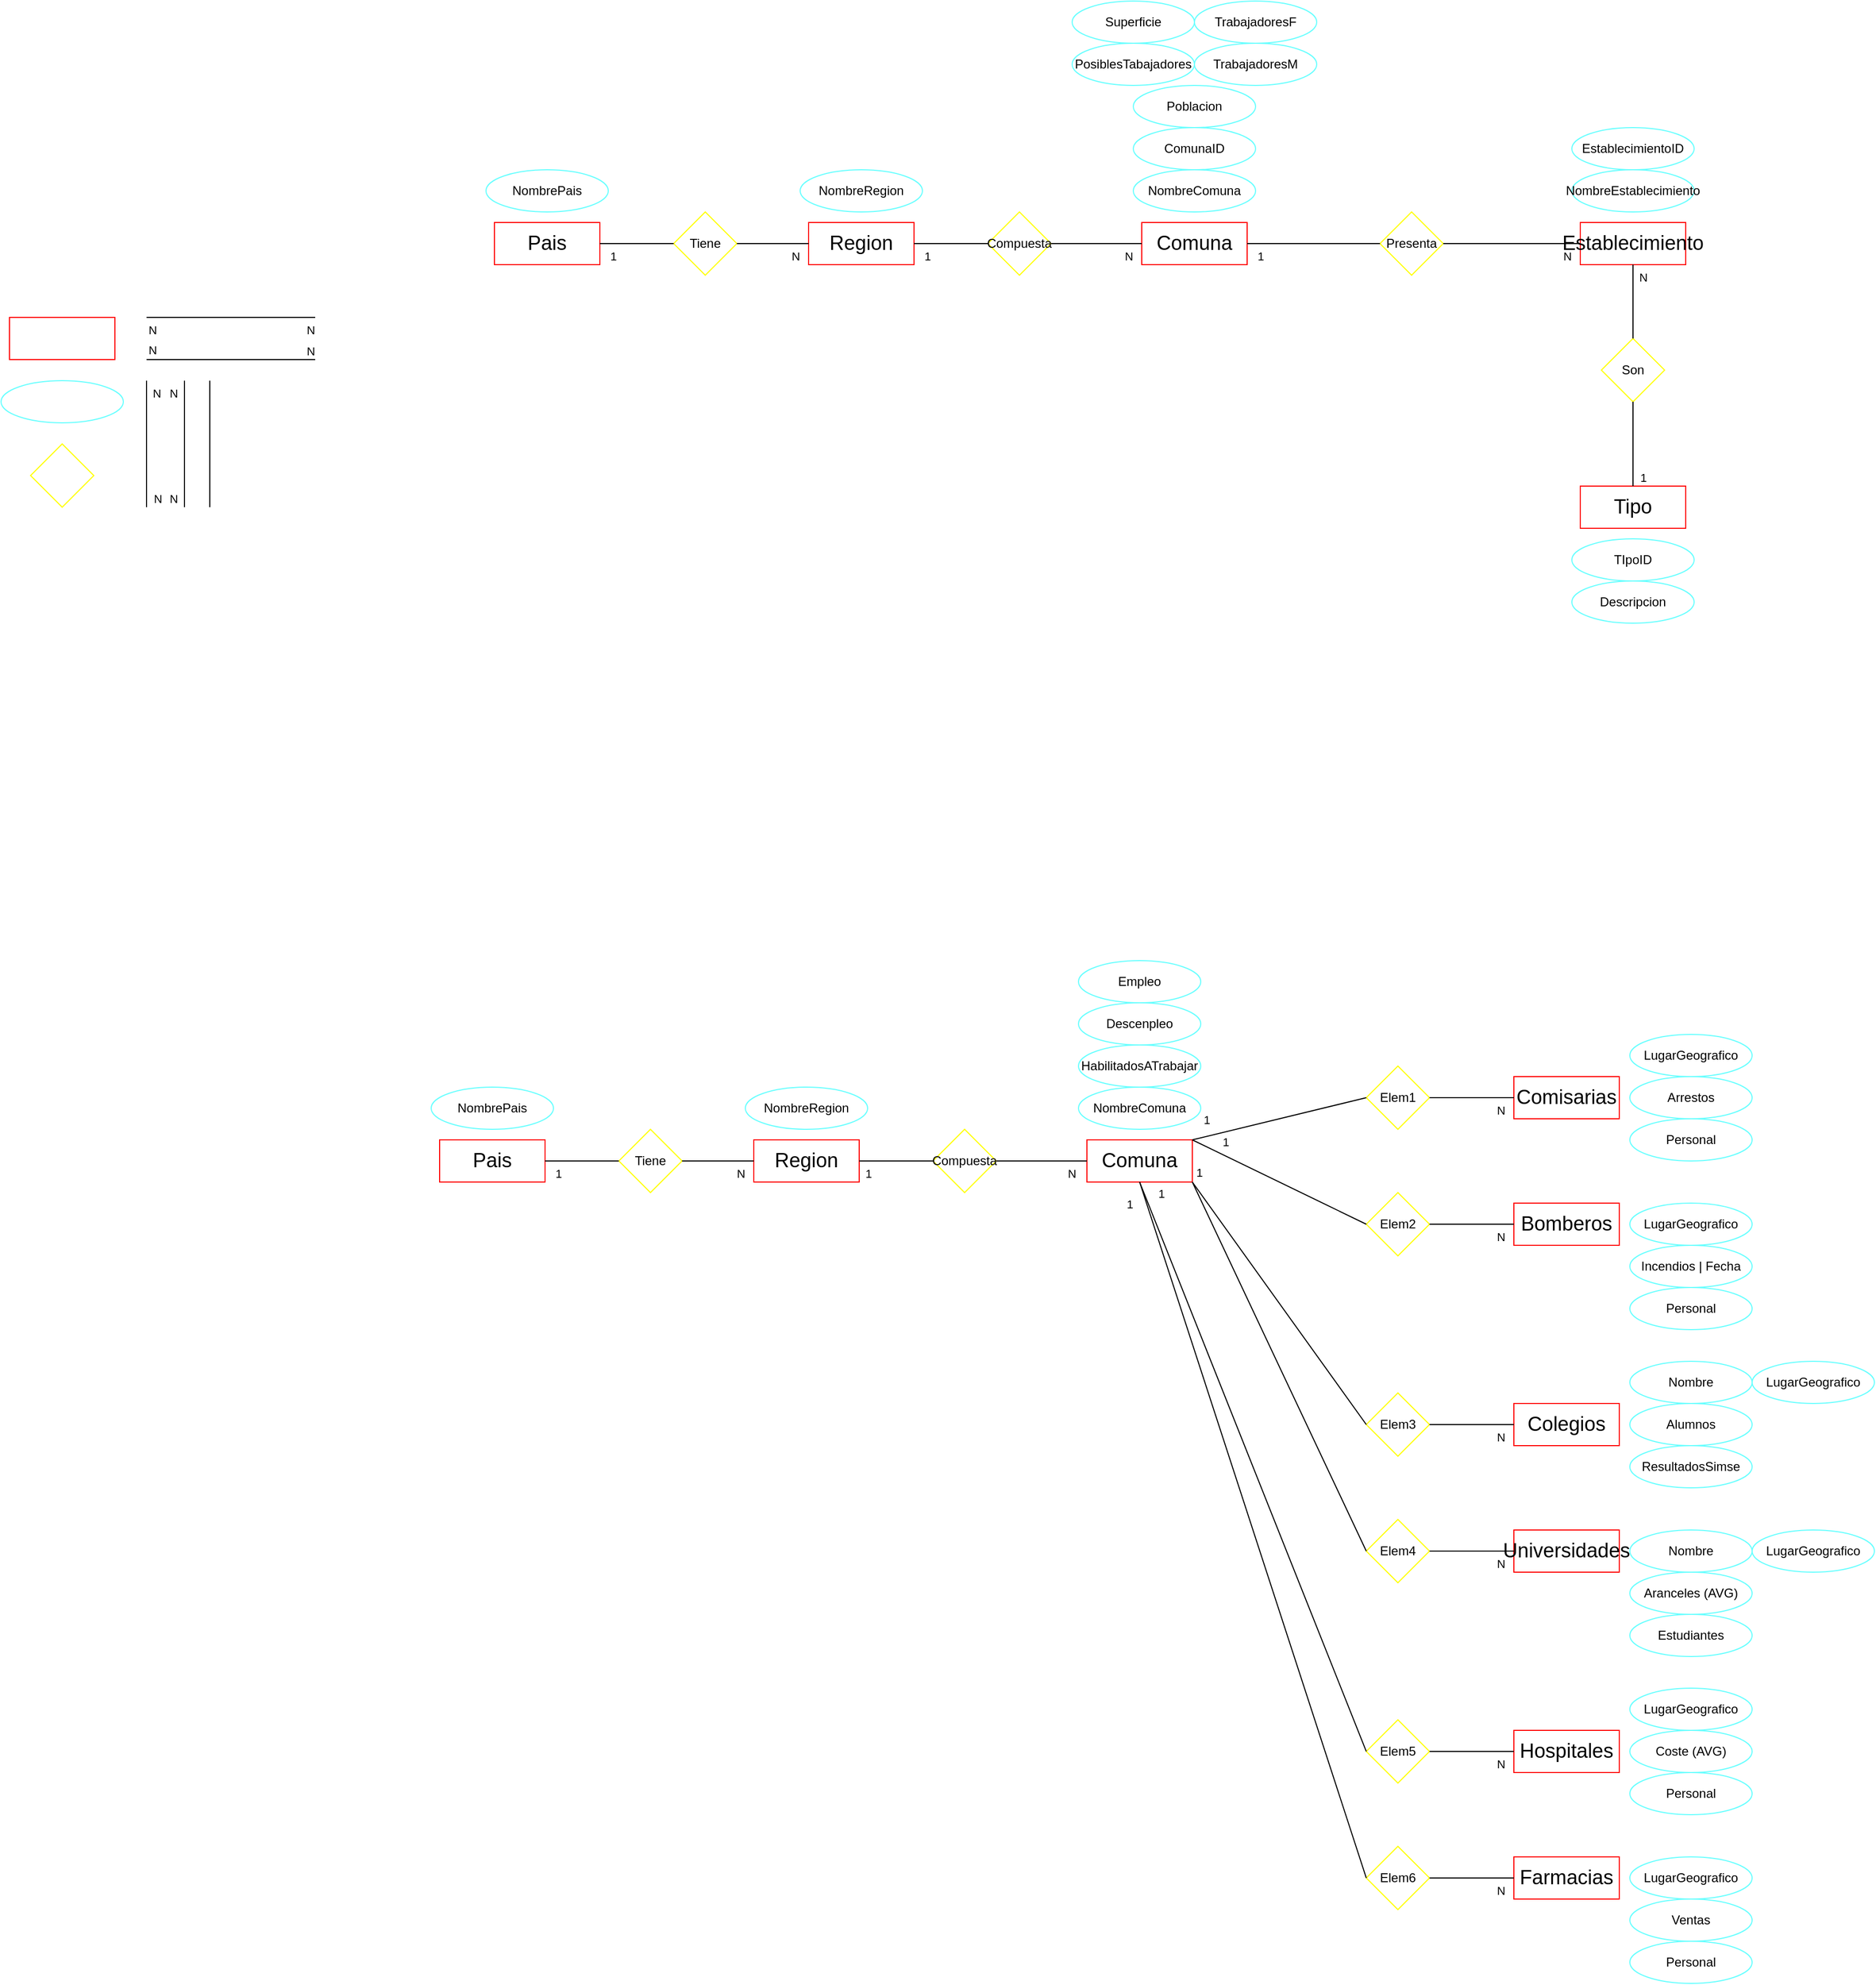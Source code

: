 <mxfile>
    <diagram name="Página-1" id="lxS2CNAL6hp_V3PkIYL_">
        <mxGraphModel dx="1476" dy="1211" grid="1" gridSize="10" guides="1" tooltips="1" connect="1" arrows="1" fold="1" page="0" pageScale="1" pageWidth="827" pageHeight="1169" math="0" shadow="0">
            <root>
                <mxCell id="0"/>
                <mxCell id="1" parent="0"/>
                <mxCell id="jM-bACAt7TGIaR6FnqXF-10" value="" style="endArrow=none;html=1;rounded=0;endFill=0;" parent="1" edge="1">
                    <mxGeometry relative="1" as="geometry">
                        <mxPoint x="210" y="50" as="sourcePoint"/>
                        <mxPoint x="370" y="50" as="targetPoint"/>
                    </mxGeometry>
                </mxCell>
                <mxCell id="jM-bACAt7TGIaR6FnqXF-12" value="N" style="edgeLabel;resizable=0;html=1;align=left;verticalAlign=bottom;" parent="jM-bACAt7TGIaR6FnqXF-10" connectable="0" vertex="1">
                    <mxGeometry x="-1" relative="1" as="geometry">
                        <mxPoint y="-1" as="offset"/>
                    </mxGeometry>
                </mxCell>
                <mxCell id="jM-bACAt7TGIaR6FnqXF-13" value="N" style="edgeLabel;resizable=0;html=1;align=right;verticalAlign=bottom;" parent="jM-bACAt7TGIaR6FnqXF-10" connectable="0" vertex="1">
                    <mxGeometry x="1" relative="1" as="geometry"/>
                </mxCell>
                <mxCell id="jM-bACAt7TGIaR6FnqXF-21" value="" style="endArrow=none;html=1;rounded=0;endFill=0;" parent="1" edge="1">
                    <mxGeometry relative="1" as="geometry">
                        <mxPoint x="246" y="70" as="sourcePoint"/>
                        <mxPoint x="246" y="190" as="targetPoint"/>
                    </mxGeometry>
                </mxCell>
                <mxCell id="jM-bACAt7TGIaR6FnqXF-22" value="N" style="edgeLabel;resizable=0;html=1;align=left;verticalAlign=bottom;" parent="jM-bACAt7TGIaR6FnqXF-21" connectable="0" vertex="1">
                    <mxGeometry x="-1" relative="1" as="geometry">
                        <mxPoint x="-16" y="20" as="offset"/>
                    </mxGeometry>
                </mxCell>
                <mxCell id="jM-bACAt7TGIaR6FnqXF-23" value="N" style="edgeLabel;resizable=0;html=1;align=right;verticalAlign=bottom;" parent="jM-bACAt7TGIaR6FnqXF-21" connectable="0" vertex="1">
                    <mxGeometry x="1" relative="1" as="geometry">
                        <mxPoint x="-6" as="offset"/>
                    </mxGeometry>
                </mxCell>
                <mxCell id="jM-bACAt7TGIaR6FnqXF-24" value="" style="endArrow=none;html=1;rounded=0;endFill=0;" parent="1" edge="1">
                    <mxGeometry relative="1" as="geometry">
                        <mxPoint x="210" y="10" as="sourcePoint"/>
                        <mxPoint x="370" y="10" as="targetPoint"/>
                    </mxGeometry>
                </mxCell>
                <mxCell id="jM-bACAt7TGIaR6FnqXF-25" value="N" style="edgeLabel;resizable=0;html=1;align=left;verticalAlign=bottom;" parent="jM-bACAt7TGIaR6FnqXF-24" connectable="0" vertex="1">
                    <mxGeometry x="-1" relative="1" as="geometry">
                        <mxPoint y="20" as="offset"/>
                    </mxGeometry>
                </mxCell>
                <mxCell id="jM-bACAt7TGIaR6FnqXF-26" value="N" style="edgeLabel;resizable=0;html=1;align=right;verticalAlign=bottom;" parent="jM-bACAt7TGIaR6FnqXF-24" connectable="0" vertex="1">
                    <mxGeometry x="1" relative="1" as="geometry">
                        <mxPoint y="20" as="offset"/>
                    </mxGeometry>
                </mxCell>
                <mxCell id="jM-bACAt7TGIaR6FnqXF-31" value="" style="endArrow=none;html=1;rounded=0;endFill=0;" parent="1" edge="1">
                    <mxGeometry relative="1" as="geometry">
                        <mxPoint x="210" y="70" as="sourcePoint"/>
                        <mxPoint x="210" y="190" as="targetPoint"/>
                    </mxGeometry>
                </mxCell>
                <mxCell id="jM-bACAt7TGIaR6FnqXF-32" value="N" style="edgeLabel;resizable=0;html=1;align=left;verticalAlign=bottom;" parent="jM-bACAt7TGIaR6FnqXF-31" connectable="0" vertex="1">
                    <mxGeometry x="-1" relative="1" as="geometry">
                        <mxPoint x="4" y="20" as="offset"/>
                    </mxGeometry>
                </mxCell>
                <mxCell id="jM-bACAt7TGIaR6FnqXF-33" value="N" style="edgeLabel;resizable=0;html=1;align=right;verticalAlign=bottom;" parent="jM-bACAt7TGIaR6FnqXF-31" connectable="0" vertex="1">
                    <mxGeometry x="1" relative="1" as="geometry">
                        <mxPoint x="15" as="offset"/>
                    </mxGeometry>
                </mxCell>
                <mxCell id="jM-bACAt7TGIaR6FnqXF-112" value="" style="rounded=0;whiteSpace=wrap;html=1;strokeColor=#FF0000;fontSize=19;" parent="1" vertex="1">
                    <mxGeometry x="80" y="10" width="100" height="40" as="geometry"/>
                </mxCell>
                <mxCell id="jM-bACAt7TGIaR6FnqXF-113" value="" style="ellipse;whiteSpace=wrap;html=1;gradientColor=none;strokeColor=#66FFFF;" parent="1" vertex="1">
                    <mxGeometry x="72" y="70" width="116" height="40" as="geometry"/>
                </mxCell>
                <mxCell id="jM-bACAt7TGIaR6FnqXF-117" value="" style="rhombus;whiteSpace=wrap;html=1;strokeColor=#FFFF00;" parent="1" vertex="1">
                    <mxGeometry x="100" y="130" width="60" height="60" as="geometry"/>
                </mxCell>
                <mxCell id="jM-bACAt7TGIaR6FnqXF-118" value="" style="endArrow=none;html=1;rounded=0;" parent="1" edge="1">
                    <mxGeometry width="50" height="50" relative="1" as="geometry">
                        <mxPoint x="270" y="190" as="sourcePoint"/>
                        <mxPoint x="270" y="70" as="targetPoint"/>
                    </mxGeometry>
                </mxCell>
                <mxCell id="7TsA_BBkoy_5Goe65WF2-1" value="Pais" style="rounded=0;whiteSpace=wrap;html=1;strokeColor=#FF0000;fontSize=19;" parent="1" vertex="1">
                    <mxGeometry x="540" y="-80" width="100" height="40" as="geometry"/>
                </mxCell>
                <mxCell id="7TsA_BBkoy_5Goe65WF2-2" value="Comuna" style="rounded=0;whiteSpace=wrap;html=1;strokeColor=#FF0000;fontSize=19;" parent="1" vertex="1">
                    <mxGeometry x="1154" y="-80" width="100" height="40" as="geometry"/>
                </mxCell>
                <mxCell id="7TsA_BBkoy_5Goe65WF2-3" value="Region" style="rounded=0;whiteSpace=wrap;html=1;strokeColor=#FF0000;fontSize=19;" parent="1" vertex="1">
                    <mxGeometry x="838" y="-80" width="100" height="40" as="geometry"/>
                </mxCell>
                <mxCell id="7TsA_BBkoy_5Goe65WF2-4" value="NombrePais" style="ellipse;whiteSpace=wrap;html=1;gradientColor=none;strokeColor=#66FFFF;" parent="1" vertex="1">
                    <mxGeometry x="532" y="-130" width="116" height="40" as="geometry"/>
                </mxCell>
                <mxCell id="7TsA_BBkoy_5Goe65WF2-5" value="NombreRegion" style="ellipse;whiteSpace=wrap;html=1;gradientColor=none;strokeColor=#66FFFF;" parent="1" vertex="1">
                    <mxGeometry x="830" y="-130" width="116" height="40" as="geometry"/>
                </mxCell>
                <mxCell id="7TsA_BBkoy_5Goe65WF2-7" value="Tiene" style="rhombus;whiteSpace=wrap;html=1;strokeColor=#FFFF00;" parent="1" vertex="1">
                    <mxGeometry x="710" y="-90" width="60" height="60" as="geometry"/>
                </mxCell>
                <mxCell id="7TsA_BBkoy_5Goe65WF2-8" value="Compuesta" style="rhombus;whiteSpace=wrap;html=1;strokeColor=#FFFF00;" parent="1" vertex="1">
                    <mxGeometry x="1008" y="-90" width="60" height="60" as="geometry"/>
                </mxCell>
                <mxCell id="7TsA_BBkoy_5Goe65WF2-9" value="" style="endArrow=none;html=1;rounded=0;endFill=0;exitX=1;exitY=0.5;exitDx=0;exitDy=0;entryX=0;entryY=0.5;entryDx=0;entryDy=0;" parent="1" source="7TsA_BBkoy_5Goe65WF2-1" target="7TsA_BBkoy_5Goe65WF2-7" edge="1">
                    <mxGeometry relative="1" as="geometry">
                        <mxPoint x="510" y="10" as="sourcePoint"/>
                        <mxPoint x="730" y="-80" as="targetPoint"/>
                    </mxGeometry>
                </mxCell>
                <mxCell id="7TsA_BBkoy_5Goe65WF2-10" value="1" style="edgeLabel;resizable=0;html=1;align=left;verticalAlign=bottom;" parent="7TsA_BBkoy_5Goe65WF2-9" connectable="0" vertex="1">
                    <mxGeometry x="-1" relative="1" as="geometry">
                        <mxPoint x="8" y="20" as="offset"/>
                    </mxGeometry>
                </mxCell>
                <mxCell id="7TsA_BBkoy_5Goe65WF2-12" value="" style="endArrow=none;html=1;rounded=0;endFill=0;exitX=1;exitY=0.5;exitDx=0;exitDy=0;entryX=0;entryY=0.5;entryDx=0;entryDy=0;" parent="1" source="7TsA_BBkoy_5Goe65WF2-7" target="7TsA_BBkoy_5Goe65WF2-3" edge="1">
                    <mxGeometry relative="1" as="geometry">
                        <mxPoint x="610" y="30" as="sourcePoint"/>
                        <mxPoint x="610" y="150" as="targetPoint"/>
                    </mxGeometry>
                </mxCell>
                <mxCell id="7TsA_BBkoy_5Goe65WF2-14" value="N" style="edgeLabel;resizable=0;html=1;align=right;verticalAlign=bottom;" parent="7TsA_BBkoy_5Goe65WF2-12" connectable="0" vertex="1">
                    <mxGeometry x="1" relative="1" as="geometry">
                        <mxPoint x="-8" y="20" as="offset"/>
                    </mxGeometry>
                </mxCell>
                <mxCell id="7TsA_BBkoy_5Goe65WF2-71" value="NombreComuna" style="ellipse;whiteSpace=wrap;html=1;gradientColor=none;strokeColor=#66FFFF;" parent="1" vertex="1">
                    <mxGeometry x="1146" y="-130" width="116" height="40" as="geometry"/>
                </mxCell>
                <mxCell id="7TsA_BBkoy_5Goe65WF2-190" value="Pais" style="rounded=0;whiteSpace=wrap;html=1;strokeColor=#FF0000;fontSize=19;" parent="1" vertex="1">
                    <mxGeometry x="488" y="790" width="100" height="40" as="geometry"/>
                </mxCell>
                <mxCell id="7TsA_BBkoy_5Goe65WF2-191" value="Comuna" style="rounded=0;whiteSpace=wrap;html=1;strokeColor=#FF0000;fontSize=19;" parent="1" vertex="1">
                    <mxGeometry x="1102" y="790" width="100" height="40" as="geometry"/>
                </mxCell>
                <mxCell id="7TsA_BBkoy_5Goe65WF2-192" value="Region" style="rounded=0;whiteSpace=wrap;html=1;strokeColor=#FF0000;fontSize=19;" parent="1" vertex="1">
                    <mxGeometry x="786" y="790" width="100" height="40" as="geometry"/>
                </mxCell>
                <mxCell id="7TsA_BBkoy_5Goe65WF2-193" value="NombrePais" style="ellipse;whiteSpace=wrap;html=1;gradientColor=none;strokeColor=#66FFFF;" parent="1" vertex="1">
                    <mxGeometry x="480" y="740" width="116" height="40" as="geometry"/>
                </mxCell>
                <mxCell id="7TsA_BBkoy_5Goe65WF2-194" value="NombreRegion" style="ellipse;whiteSpace=wrap;html=1;gradientColor=none;strokeColor=#66FFFF;" parent="1" vertex="1">
                    <mxGeometry x="778" y="740" width="116" height="40" as="geometry"/>
                </mxCell>
                <mxCell id="7TsA_BBkoy_5Goe65WF2-195" value="Tiene" style="rhombus;whiteSpace=wrap;html=1;strokeColor=#FFFF00;" parent="1" vertex="1">
                    <mxGeometry x="658" y="780" width="60" height="60" as="geometry"/>
                </mxCell>
                <mxCell id="7TsA_BBkoy_5Goe65WF2-196" value="Compuesta" style="rhombus;whiteSpace=wrap;html=1;strokeColor=#FFFF00;" parent="1" vertex="1">
                    <mxGeometry x="956" y="780" width="60" height="60" as="geometry"/>
                </mxCell>
                <mxCell id="7TsA_BBkoy_5Goe65WF2-197" value="" style="endArrow=none;html=1;rounded=0;endFill=0;exitX=1;exitY=0.5;exitDx=0;exitDy=0;entryX=0;entryY=0.5;entryDx=0;entryDy=0;" parent="1" source="7TsA_BBkoy_5Goe65WF2-190" target="7TsA_BBkoy_5Goe65WF2-195" edge="1">
                    <mxGeometry relative="1" as="geometry">
                        <mxPoint x="458" y="880" as="sourcePoint"/>
                        <mxPoint x="678" y="790" as="targetPoint"/>
                    </mxGeometry>
                </mxCell>
                <mxCell id="7TsA_BBkoy_5Goe65WF2-198" value="1" style="edgeLabel;resizable=0;html=1;align=left;verticalAlign=bottom;" parent="7TsA_BBkoy_5Goe65WF2-197" connectable="0" vertex="1">
                    <mxGeometry x="-1" relative="1" as="geometry">
                        <mxPoint x="8" y="20" as="offset"/>
                    </mxGeometry>
                </mxCell>
                <mxCell id="7TsA_BBkoy_5Goe65WF2-199" value="" style="endArrow=none;html=1;rounded=0;endFill=0;exitX=1;exitY=0.5;exitDx=0;exitDy=0;entryX=0;entryY=0.5;entryDx=0;entryDy=0;" parent="1" source="7TsA_BBkoy_5Goe65WF2-195" target="7TsA_BBkoy_5Goe65WF2-192" edge="1">
                    <mxGeometry relative="1" as="geometry">
                        <mxPoint x="558" y="900" as="sourcePoint"/>
                        <mxPoint x="558" y="1020" as="targetPoint"/>
                    </mxGeometry>
                </mxCell>
                <mxCell id="7TsA_BBkoy_5Goe65WF2-200" value="N" style="edgeLabel;resizable=0;html=1;align=right;verticalAlign=bottom;" parent="7TsA_BBkoy_5Goe65WF2-199" connectable="0" vertex="1">
                    <mxGeometry x="1" relative="1" as="geometry">
                        <mxPoint x="-8" y="20" as="offset"/>
                    </mxGeometry>
                </mxCell>
                <mxCell id="7TsA_BBkoy_5Goe65WF2-201" value="" style="endArrow=none;html=1;rounded=0;endFill=0;exitX=1;exitY=0.5;exitDx=0;exitDy=0;entryX=0;entryY=0.5;entryDx=0;entryDy=0;" parent="1" source="7TsA_BBkoy_5Goe65WF2-196" target="7TsA_BBkoy_5Goe65WF2-191" edge="1">
                    <mxGeometry relative="1" as="geometry">
                        <mxPoint x="521.44" y="1170" as="sourcePoint"/>
                        <mxPoint x="522" y="1220" as="targetPoint"/>
                    </mxGeometry>
                </mxCell>
                <mxCell id="7TsA_BBkoy_5Goe65WF2-202" value="N" style="edgeLabel;resizable=0;html=1;align=right;verticalAlign=bottom;" parent="7TsA_BBkoy_5Goe65WF2-201" connectable="0" vertex="1">
                    <mxGeometry x="1" relative="1" as="geometry">
                        <mxPoint x="-10" y="20" as="offset"/>
                    </mxGeometry>
                </mxCell>
                <mxCell id="7TsA_BBkoy_5Goe65WF2-203" value="" style="endArrow=none;html=1;rounded=0;endFill=0;exitX=1;exitY=0.5;exitDx=0;exitDy=0;entryX=0;entryY=0.5;entryDx=0;entryDy=0;" parent="1" source="7TsA_BBkoy_5Goe65WF2-192" target="7TsA_BBkoy_5Goe65WF2-196" edge="1">
                    <mxGeometry relative="1" as="geometry">
                        <mxPoint x="528" y="840" as="sourcePoint"/>
                        <mxPoint x="528" y="890" as="targetPoint"/>
                    </mxGeometry>
                </mxCell>
                <mxCell id="7TsA_BBkoy_5Goe65WF2-204" value="1" style="edgeLabel;resizable=0;html=1;align=left;verticalAlign=bottom;" parent="7TsA_BBkoy_5Goe65WF2-203" connectable="0" vertex="1">
                    <mxGeometry x="-1" relative="1" as="geometry">
                        <mxPoint x="4" y="20" as="offset"/>
                    </mxGeometry>
                </mxCell>
                <mxCell id="7TsA_BBkoy_5Goe65WF2-205" value="NombreComuna" style="ellipse;whiteSpace=wrap;html=1;gradientColor=none;strokeColor=#66FFFF;" parent="1" vertex="1">
                    <mxGeometry x="1094" y="740" width="116" height="40" as="geometry"/>
                </mxCell>
                <mxCell id="7TsA_BBkoy_5Goe65WF2-206" value="LugarGeografico" style="ellipse;whiteSpace=wrap;html=1;gradientColor=none;strokeColor=#66FFFF;" parent="1" vertex="1">
                    <mxGeometry x="1617" y="690" width="116" height="40" as="geometry"/>
                </mxCell>
                <mxCell id="7TsA_BBkoy_5Goe65WF2-207" value="Comisarias" style="rounded=0;whiteSpace=wrap;html=1;strokeColor=#FF0000;fontSize=19;flipV=0;flipH=1;" parent="1" vertex="1">
                    <mxGeometry x="1507" y="730" width="100" height="40" as="geometry"/>
                </mxCell>
                <mxCell id="7TsA_BBkoy_5Goe65WF2-208" value="Elem1" style="rhombus;whiteSpace=wrap;html=1;strokeColor=#FFFF00;flipV=0;flipH=1;" parent="1" vertex="1">
                    <mxGeometry x="1367" y="720" width="60" height="60" as="geometry"/>
                </mxCell>
                <mxCell id="7TsA_BBkoy_5Goe65WF2-209" value="" style="endArrow=none;html=1;rounded=0;endFill=0;exitX=1;exitY=0.5;exitDx=0;exitDy=0;entryX=0;entryY=0.5;entryDx=0;entryDy=0;" parent="1" source="7TsA_BBkoy_5Goe65WF2-208" target="7TsA_BBkoy_5Goe65WF2-207" edge="1">
                    <mxGeometry relative="1" as="geometry">
                        <mxPoint x="1423" y="750" as="sourcePoint"/>
                        <mxPoint x="1491" y="750" as="targetPoint"/>
                    </mxGeometry>
                </mxCell>
                <mxCell id="7TsA_BBkoy_5Goe65WF2-210" value="N" style="edgeLabel;resizable=0;html=1;align=right;verticalAlign=bottom;" parent="7TsA_BBkoy_5Goe65WF2-209" connectable="0" vertex="1">
                    <mxGeometry x="1" relative="1" as="geometry">
                        <mxPoint x="-8" y="20" as="offset"/>
                    </mxGeometry>
                </mxCell>
                <mxCell id="7TsA_BBkoy_5Goe65WF2-211" value="" style="endArrow=none;html=1;rounded=0;endFill=0;exitX=1;exitY=0;exitDx=0;exitDy=0;entryX=0;entryY=0.5;entryDx=0;entryDy=0;" parent="1" source="7TsA_BBkoy_5Goe65WF2-191" target="7TsA_BBkoy_5Goe65WF2-208" edge="1">
                    <mxGeometry relative="1" as="geometry">
                        <mxPoint x="1527" y="690" as="sourcePoint"/>
                        <mxPoint x="1647" y="820" as="targetPoint"/>
                    </mxGeometry>
                </mxCell>
                <mxCell id="7TsA_BBkoy_5Goe65WF2-212" value="1" style="edgeLabel;resizable=0;html=1;align=right;verticalAlign=bottom;" parent="7TsA_BBkoy_5Goe65WF2-211" connectable="0" vertex="1">
                    <mxGeometry x="1" relative="1" as="geometry">
                        <mxPoint x="-148" y="30" as="offset"/>
                    </mxGeometry>
                </mxCell>
                <mxCell id="7TsA_BBkoy_5Goe65WF2-213" value="Arrestos" style="ellipse;whiteSpace=wrap;html=1;gradientColor=none;strokeColor=#66FFFF;" parent="1" vertex="1">
                    <mxGeometry x="1617" y="730" width="116" height="40" as="geometry"/>
                </mxCell>
                <mxCell id="7TsA_BBkoy_5Goe65WF2-214" value="Elem2" style="rhombus;whiteSpace=wrap;html=1;strokeColor=#FFFF00;flipV=0;flipH=1;" parent="1" vertex="1">
                    <mxGeometry x="1367" y="840" width="60" height="60" as="geometry"/>
                </mxCell>
                <mxCell id="7TsA_BBkoy_5Goe65WF2-215" value="Bomberos" style="rounded=0;whiteSpace=wrap;html=1;strokeColor=#FF0000;fontSize=19;flipV=0;flipH=1;" parent="1" vertex="1">
                    <mxGeometry x="1507" y="850" width="100" height="40" as="geometry"/>
                </mxCell>
                <mxCell id="7TsA_BBkoy_5Goe65WF2-216" value="" style="endArrow=none;html=1;rounded=0;endFill=0;exitX=1;exitY=0.5;exitDx=0;exitDy=0;entryX=0;entryY=0.5;entryDx=0;entryDy=0;" parent="1" source="7TsA_BBkoy_5Goe65WF2-214" target="7TsA_BBkoy_5Goe65WF2-215" edge="1">
                    <mxGeometry relative="1" as="geometry">
                        <mxPoint x="1437" y="760" as="sourcePoint"/>
                        <mxPoint x="1507" y="880" as="targetPoint"/>
                    </mxGeometry>
                </mxCell>
                <mxCell id="7TsA_BBkoy_5Goe65WF2-217" value="N" style="edgeLabel;resizable=0;html=1;align=right;verticalAlign=bottom;" parent="7TsA_BBkoy_5Goe65WF2-216" connectable="0" vertex="1">
                    <mxGeometry x="1" relative="1" as="geometry">
                        <mxPoint x="-8" y="20" as="offset"/>
                    </mxGeometry>
                </mxCell>
                <mxCell id="7TsA_BBkoy_5Goe65WF2-218" value="" style="endArrow=none;html=1;rounded=0;endFill=0;exitX=1;exitY=0;exitDx=0;exitDy=0;entryX=0;entryY=0.5;entryDx=0;entryDy=0;" parent="1" source="7TsA_BBkoy_5Goe65WF2-191" target="7TsA_BBkoy_5Goe65WF2-214" edge="1">
                    <mxGeometry relative="1" as="geometry">
                        <mxPoint x="1477" y="690" as="sourcePoint"/>
                        <mxPoint x="1537" y="790" as="targetPoint"/>
                    </mxGeometry>
                </mxCell>
                <mxCell id="7TsA_BBkoy_5Goe65WF2-219" value="1" style="edgeLabel;resizable=0;html=1;align=right;verticalAlign=bottom;" parent="7TsA_BBkoy_5Goe65WF2-218" connectable="0" vertex="1">
                    <mxGeometry x="1" relative="1" as="geometry">
                        <mxPoint x="-130" y="-70" as="offset"/>
                    </mxGeometry>
                </mxCell>
                <mxCell id="7TsA_BBkoy_5Goe65WF2-220" value="Personal" style="ellipse;whiteSpace=wrap;html=1;gradientColor=none;strokeColor=#66FFFF;" parent="1" vertex="1">
                    <mxGeometry x="1617" y="770" width="116" height="40" as="geometry"/>
                </mxCell>
                <mxCell id="7TsA_BBkoy_5Goe65WF2-221" value="LugarGeografico" style="ellipse;whiteSpace=wrap;html=1;gradientColor=none;strokeColor=#66FFFF;" parent="1" vertex="1">
                    <mxGeometry x="1617" y="850" width="116" height="40" as="geometry"/>
                </mxCell>
                <mxCell id="7TsA_BBkoy_5Goe65WF2-222" value="Incendios | Fecha" style="ellipse;whiteSpace=wrap;html=1;gradientColor=none;strokeColor=#66FFFF;" parent="1" vertex="1">
                    <mxGeometry x="1617" y="890" width="116" height="40" as="geometry"/>
                </mxCell>
                <mxCell id="7TsA_BBkoy_5Goe65WF2-223" value="Personal" style="ellipse;whiteSpace=wrap;html=1;gradientColor=none;strokeColor=#66FFFF;" parent="1" vertex="1">
                    <mxGeometry x="1617" y="930" width="116" height="40" as="geometry"/>
                </mxCell>
                <mxCell id="7TsA_BBkoy_5Goe65WF2-241" value="Nombre" style="ellipse;whiteSpace=wrap;html=1;gradientColor=none;strokeColor=#66FFFF;" parent="1" vertex="1">
                    <mxGeometry x="1617" y="1000" width="116" height="40" as="geometry"/>
                </mxCell>
                <mxCell id="7TsA_BBkoy_5Goe65WF2-242" value="Colegios" style="rounded=0;whiteSpace=wrap;html=1;strokeColor=#FF0000;fontSize=19;flipV=0;flipH=1;" parent="1" vertex="1">
                    <mxGeometry x="1507" y="1040" width="100" height="40" as="geometry"/>
                </mxCell>
                <mxCell id="7TsA_BBkoy_5Goe65WF2-243" value="Elem3" style="rhombus;whiteSpace=wrap;html=1;strokeColor=#FFFF00;flipV=0;flipH=1;" parent="1" vertex="1">
                    <mxGeometry x="1367" y="1030" width="60" height="60" as="geometry"/>
                </mxCell>
                <mxCell id="7TsA_BBkoy_5Goe65WF2-244" value="" style="endArrow=none;html=1;rounded=0;endFill=0;exitX=1;exitY=0.5;exitDx=0;exitDy=0;entryX=0;entryY=0.5;entryDx=0;entryDy=0;" parent="1" source="7TsA_BBkoy_5Goe65WF2-243" target="7TsA_BBkoy_5Goe65WF2-242" edge="1">
                    <mxGeometry relative="1" as="geometry">
                        <mxPoint x="1423" y="1060" as="sourcePoint"/>
                        <mxPoint x="1491" y="1060" as="targetPoint"/>
                    </mxGeometry>
                </mxCell>
                <mxCell id="7TsA_BBkoy_5Goe65WF2-245" value="N" style="edgeLabel;resizable=0;html=1;align=right;verticalAlign=bottom;" parent="7TsA_BBkoy_5Goe65WF2-244" connectable="0" vertex="1">
                    <mxGeometry x="1" relative="1" as="geometry">
                        <mxPoint x="-8" y="20" as="offset"/>
                    </mxGeometry>
                </mxCell>
                <mxCell id="7TsA_BBkoy_5Goe65WF2-246" value="Alumnos" style="ellipse;whiteSpace=wrap;html=1;gradientColor=none;strokeColor=#66FFFF;" parent="1" vertex="1">
                    <mxGeometry x="1617" y="1040" width="116" height="40" as="geometry"/>
                </mxCell>
                <mxCell id="7TsA_BBkoy_5Goe65WF2-247" value="Elem4" style="rhombus;whiteSpace=wrap;html=1;strokeColor=#FFFF00;flipV=0;flipH=1;" parent="1" vertex="1">
                    <mxGeometry x="1367" y="1150" width="60" height="60" as="geometry"/>
                </mxCell>
                <mxCell id="7TsA_BBkoy_5Goe65WF2-248" value="Universidades" style="rounded=0;whiteSpace=wrap;html=1;strokeColor=#FF0000;fontSize=19;flipV=0;flipH=1;" parent="1" vertex="1">
                    <mxGeometry x="1507" y="1160" width="100" height="40" as="geometry"/>
                </mxCell>
                <mxCell id="7TsA_BBkoy_5Goe65WF2-249" value="" style="endArrow=none;html=1;rounded=0;endFill=0;exitX=1;exitY=0.5;exitDx=0;exitDy=0;entryX=0;entryY=0.5;entryDx=0;entryDy=0;" parent="1" source="7TsA_BBkoy_5Goe65WF2-247" target="7TsA_BBkoy_5Goe65WF2-248" edge="1">
                    <mxGeometry relative="1" as="geometry">
                        <mxPoint x="1437" y="1070" as="sourcePoint"/>
                        <mxPoint x="1507" y="1190" as="targetPoint"/>
                    </mxGeometry>
                </mxCell>
                <mxCell id="7TsA_BBkoy_5Goe65WF2-250" value="N" style="edgeLabel;resizable=0;html=1;align=right;verticalAlign=bottom;" parent="7TsA_BBkoy_5Goe65WF2-249" connectable="0" vertex="1">
                    <mxGeometry x="1" relative="1" as="geometry">
                        <mxPoint x="-8" y="20" as="offset"/>
                    </mxGeometry>
                </mxCell>
                <mxCell id="7TsA_BBkoy_5Goe65WF2-251" value="ResultadosSimse" style="ellipse;whiteSpace=wrap;html=1;gradientColor=none;strokeColor=#66FFFF;" parent="1" vertex="1">
                    <mxGeometry x="1617" y="1080" width="116" height="40" as="geometry"/>
                </mxCell>
                <mxCell id="7TsA_BBkoy_5Goe65WF2-252" value="Nombre" style="ellipse;whiteSpace=wrap;html=1;gradientColor=none;strokeColor=#66FFFF;" parent="1" vertex="1">
                    <mxGeometry x="1617" y="1160" width="116" height="40" as="geometry"/>
                </mxCell>
                <mxCell id="7TsA_BBkoy_5Goe65WF2-253" value="Aranceles (AVG)" style="ellipse;whiteSpace=wrap;html=1;gradientColor=none;strokeColor=#66FFFF;" parent="1" vertex="1">
                    <mxGeometry x="1617" y="1200" width="116" height="40" as="geometry"/>
                </mxCell>
                <mxCell id="7TsA_BBkoy_5Goe65WF2-254" value="Estudiantes" style="ellipse;whiteSpace=wrap;html=1;gradientColor=none;strokeColor=#66FFFF;" parent="1" vertex="1">
                    <mxGeometry x="1617" y="1240" width="116" height="40" as="geometry"/>
                </mxCell>
                <mxCell id="7TsA_BBkoy_5Goe65WF2-255" value="LugarGeografico" style="ellipse;whiteSpace=wrap;html=1;gradientColor=none;strokeColor=#66FFFF;" parent="1" vertex="1">
                    <mxGeometry x="1617" y="1310" width="116" height="40" as="geometry"/>
                </mxCell>
                <mxCell id="7TsA_BBkoy_5Goe65WF2-256" value="Hospitales" style="rounded=0;whiteSpace=wrap;html=1;strokeColor=#FF0000;fontSize=19;flipV=0;flipH=1;" parent="1" vertex="1">
                    <mxGeometry x="1507" y="1350" width="100" height="40" as="geometry"/>
                </mxCell>
                <mxCell id="7TsA_BBkoy_5Goe65WF2-257" value="Elem5" style="rhombus;whiteSpace=wrap;html=1;strokeColor=#FFFF00;flipV=0;flipH=1;" parent="1" vertex="1">
                    <mxGeometry x="1367" y="1340" width="60" height="60" as="geometry"/>
                </mxCell>
                <mxCell id="7TsA_BBkoy_5Goe65WF2-258" value="" style="endArrow=none;html=1;rounded=0;endFill=0;exitX=1;exitY=0.5;exitDx=0;exitDy=0;entryX=0;entryY=0.5;entryDx=0;entryDy=0;" parent="1" source="7TsA_BBkoy_5Goe65WF2-257" target="7TsA_BBkoy_5Goe65WF2-256" edge="1">
                    <mxGeometry relative="1" as="geometry">
                        <mxPoint x="1423" y="1370" as="sourcePoint"/>
                        <mxPoint x="1491" y="1370" as="targetPoint"/>
                    </mxGeometry>
                </mxCell>
                <mxCell id="7TsA_BBkoy_5Goe65WF2-259" value="N" style="edgeLabel;resizable=0;html=1;align=right;verticalAlign=bottom;" parent="7TsA_BBkoy_5Goe65WF2-258" connectable="0" vertex="1">
                    <mxGeometry x="1" relative="1" as="geometry">
                        <mxPoint x="-8" y="20" as="offset"/>
                    </mxGeometry>
                </mxCell>
                <mxCell id="7TsA_BBkoy_5Goe65WF2-260" value="Coste (AVG)" style="ellipse;whiteSpace=wrap;html=1;gradientColor=none;strokeColor=#66FFFF;" parent="1" vertex="1">
                    <mxGeometry x="1617" y="1350" width="116" height="40" as="geometry"/>
                </mxCell>
                <mxCell id="7TsA_BBkoy_5Goe65WF2-261" value="Elem6" style="rhombus;whiteSpace=wrap;html=1;strokeColor=#FFFF00;flipV=0;flipH=1;" parent="1" vertex="1">
                    <mxGeometry x="1367" y="1460" width="60" height="60" as="geometry"/>
                </mxCell>
                <mxCell id="7TsA_BBkoy_5Goe65WF2-262" value="Farmacias" style="rounded=0;whiteSpace=wrap;html=1;strokeColor=#FF0000;fontSize=19;flipV=0;flipH=1;" parent="1" vertex="1">
                    <mxGeometry x="1507" y="1470" width="100" height="40" as="geometry"/>
                </mxCell>
                <mxCell id="7TsA_BBkoy_5Goe65WF2-263" value="" style="endArrow=none;html=1;rounded=0;endFill=0;exitX=1;exitY=0.5;exitDx=0;exitDy=0;entryX=0;entryY=0.5;entryDx=0;entryDy=0;" parent="1" source="7TsA_BBkoy_5Goe65WF2-261" target="7TsA_BBkoy_5Goe65WF2-262" edge="1">
                    <mxGeometry relative="1" as="geometry">
                        <mxPoint x="1437" y="1380" as="sourcePoint"/>
                        <mxPoint x="1507" y="1500" as="targetPoint"/>
                    </mxGeometry>
                </mxCell>
                <mxCell id="7TsA_BBkoy_5Goe65WF2-264" value="N" style="edgeLabel;resizable=0;html=1;align=right;verticalAlign=bottom;" parent="7TsA_BBkoy_5Goe65WF2-263" connectable="0" vertex="1">
                    <mxGeometry x="1" relative="1" as="geometry">
                        <mxPoint x="-8" y="20" as="offset"/>
                    </mxGeometry>
                </mxCell>
                <mxCell id="7TsA_BBkoy_5Goe65WF2-265" value="Personal" style="ellipse;whiteSpace=wrap;html=1;gradientColor=none;strokeColor=#66FFFF;" parent="1" vertex="1">
                    <mxGeometry x="1617" y="1390" width="116" height="40" as="geometry"/>
                </mxCell>
                <mxCell id="7TsA_BBkoy_5Goe65WF2-266" value="LugarGeografico" style="ellipse;whiteSpace=wrap;html=1;gradientColor=none;strokeColor=#66FFFF;" parent="1" vertex="1">
                    <mxGeometry x="1617" y="1470" width="116" height="40" as="geometry"/>
                </mxCell>
                <mxCell id="7TsA_BBkoy_5Goe65WF2-267" value="Ventas" style="ellipse;whiteSpace=wrap;html=1;gradientColor=none;strokeColor=#66FFFF;" parent="1" vertex="1">
                    <mxGeometry x="1617" y="1510" width="116" height="40" as="geometry"/>
                </mxCell>
                <mxCell id="7TsA_BBkoy_5Goe65WF2-268" value="Personal" style="ellipse;whiteSpace=wrap;html=1;gradientColor=none;strokeColor=#66FFFF;" parent="1" vertex="1">
                    <mxGeometry x="1617" y="1550" width="116" height="40" as="geometry"/>
                </mxCell>
                <mxCell id="7TsA_BBkoy_5Goe65WF2-270" value="LugarGeografico" style="ellipse;whiteSpace=wrap;html=1;gradientColor=none;strokeColor=#66FFFF;" parent="1" vertex="1">
                    <mxGeometry x="1733" y="1160" width="116" height="40" as="geometry"/>
                </mxCell>
                <mxCell id="7TsA_BBkoy_5Goe65WF2-271" value="LugarGeografico" style="ellipse;whiteSpace=wrap;html=1;gradientColor=none;strokeColor=#66FFFF;" parent="1" vertex="1">
                    <mxGeometry x="1733" y="1000" width="116" height="40" as="geometry"/>
                </mxCell>
                <mxCell id="7TsA_BBkoy_5Goe65WF2-272" value="Empleo" style="ellipse;whiteSpace=wrap;html=1;gradientColor=none;strokeColor=#66FFFF;" parent="1" vertex="1">
                    <mxGeometry x="1094" y="620" width="116" height="40" as="geometry"/>
                </mxCell>
                <mxCell id="7TsA_BBkoy_5Goe65WF2-277" value="Descenpleo" style="ellipse;whiteSpace=wrap;html=1;gradientColor=none;strokeColor=#66FFFF;" parent="1" vertex="1">
                    <mxGeometry x="1094" y="660" width="116" height="40" as="geometry"/>
                </mxCell>
                <mxCell id="7TsA_BBkoy_5Goe65WF2-278" value="HabilitadosATrabajar" style="ellipse;whiteSpace=wrap;html=1;gradientColor=none;strokeColor=#66FFFF;" parent="1" vertex="1">
                    <mxGeometry x="1094" y="700" width="116" height="40" as="geometry"/>
                </mxCell>
                <mxCell id="7TsA_BBkoy_5Goe65WF2-288" value="" style="endArrow=none;html=1;rounded=0;endFill=0;exitX=1;exitY=1;exitDx=0;exitDy=0;entryX=0;entryY=0.5;entryDx=0;entryDy=0;" parent="1" source="7TsA_BBkoy_5Goe65WF2-191" target="7TsA_BBkoy_5Goe65WF2-243" edge="1">
                    <mxGeometry relative="1" as="geometry">
                        <mxPoint x="1212" y="800" as="sourcePoint"/>
                        <mxPoint x="1377" y="880" as="targetPoint"/>
                    </mxGeometry>
                </mxCell>
                <mxCell id="7TsA_BBkoy_5Goe65WF2-289" value="1" style="edgeLabel;resizable=0;html=1;align=right;verticalAlign=bottom;" parent="7TsA_BBkoy_5Goe65WF2-288" connectable="0" vertex="1">
                    <mxGeometry x="1" relative="1" as="geometry">
                        <mxPoint x="-154" y="-230" as="offset"/>
                    </mxGeometry>
                </mxCell>
                <mxCell id="7TsA_BBkoy_5Goe65WF2-290" value="" style="endArrow=none;html=1;rounded=0;endFill=0;exitX=1;exitY=1;exitDx=0;exitDy=0;entryX=0;entryY=0.5;entryDx=0;entryDy=0;" parent="1" source="7TsA_BBkoy_5Goe65WF2-191" target="7TsA_BBkoy_5Goe65WF2-247" edge="1">
                    <mxGeometry relative="1" as="geometry">
                        <mxPoint x="1212" y="840" as="sourcePoint"/>
                        <mxPoint x="1377" y="1070" as="targetPoint"/>
                    </mxGeometry>
                </mxCell>
                <mxCell id="7TsA_BBkoy_5Goe65WF2-296" value="" style="endArrow=none;html=1;rounded=0;endFill=0;exitX=0.5;exitY=1;exitDx=0;exitDy=0;entryX=0;entryY=0.5;entryDx=0;entryDy=0;" parent="1" source="7TsA_BBkoy_5Goe65WF2-191" target="7TsA_BBkoy_5Goe65WF2-257" edge="1">
                    <mxGeometry relative="1" as="geometry">
                        <mxPoint x="1212" y="840" as="sourcePoint"/>
                        <mxPoint x="1377" y="1070" as="targetPoint"/>
                    </mxGeometry>
                </mxCell>
                <mxCell id="7TsA_BBkoy_5Goe65WF2-297" value="1" style="edgeLabel;resizable=0;html=1;align=right;verticalAlign=bottom;" parent="7TsA_BBkoy_5Goe65WF2-296" connectable="0" vertex="1">
                    <mxGeometry x="1" relative="1" as="geometry">
                        <mxPoint x="-190" y="-520" as="offset"/>
                    </mxGeometry>
                </mxCell>
                <mxCell id="7TsA_BBkoy_5Goe65WF2-298" value="" style="endArrow=none;html=1;rounded=0;endFill=0;exitX=0.5;exitY=1;exitDx=0;exitDy=0;entryX=0;entryY=0.5;entryDx=0;entryDy=0;" parent="1" source="7TsA_BBkoy_5Goe65WF2-191" target="7TsA_BBkoy_5Goe65WF2-261" edge="1">
                    <mxGeometry relative="1" as="geometry">
                        <mxPoint x="1222" y="850" as="sourcePoint"/>
                        <mxPoint x="1387" y="1080" as="targetPoint"/>
                    </mxGeometry>
                </mxCell>
                <mxCell id="7TsA_BBkoy_5Goe65WF2-299" value="1" style="edgeLabel;resizable=0;html=1;align=right;verticalAlign=bottom;" parent="7TsA_BBkoy_5Goe65WF2-298" connectable="0" vertex="1">
                    <mxGeometry x="1" relative="1" as="geometry">
                        <mxPoint x="-220" y="-630" as="offset"/>
                    </mxGeometry>
                </mxCell>
                <mxCell id="2" value="ComunaID" style="ellipse;whiteSpace=wrap;html=1;gradientColor=none;strokeColor=#66FFFF;" vertex="1" parent="1">
                    <mxGeometry x="1146" y="-170" width="116" height="40" as="geometry"/>
                </mxCell>
                <mxCell id="3" value="Presenta" style="rhombus;whiteSpace=wrap;html=1;strokeColor=#FFFF00;" vertex="1" parent="1">
                    <mxGeometry x="1380" y="-90" width="60" height="60" as="geometry"/>
                </mxCell>
                <mxCell id="4" value="Establecimiento" style="rounded=0;whiteSpace=wrap;html=1;strokeColor=#FF0000;fontSize=19;" vertex="1" parent="1">
                    <mxGeometry x="1570" y="-80" width="100" height="40" as="geometry"/>
                </mxCell>
                <mxCell id="5" value="NombreEstablecimiento" style="ellipse;whiteSpace=wrap;html=1;gradientColor=none;strokeColor=#66FFFF;" vertex="1" parent="1">
                    <mxGeometry x="1562" y="-130" width="116" height="40" as="geometry"/>
                </mxCell>
                <mxCell id="6" value="EstablecimientoID" style="ellipse;whiteSpace=wrap;html=1;gradientColor=none;strokeColor=#66FFFF;" vertex="1" parent="1">
                    <mxGeometry x="1562" y="-170" width="116" height="40" as="geometry"/>
                </mxCell>
                <mxCell id="8" value="Tipo" style="rounded=0;whiteSpace=wrap;html=1;strokeColor=#FF0000;fontSize=19;" vertex="1" parent="1">
                    <mxGeometry x="1570" y="170" width="100" height="40" as="geometry"/>
                </mxCell>
                <mxCell id="9" value="Son" style="rhombus;whiteSpace=wrap;html=1;strokeColor=#FFFF00;" vertex="1" parent="1">
                    <mxGeometry x="1590" y="30" width="60" height="60" as="geometry"/>
                </mxCell>
                <mxCell id="10" value="Descripcion" style="ellipse;whiteSpace=wrap;html=1;gradientColor=none;strokeColor=#66FFFF;" vertex="1" parent="1">
                    <mxGeometry x="1562" y="260" width="116" height="40" as="geometry"/>
                </mxCell>
                <mxCell id="11" value="TIpoID" style="ellipse;whiteSpace=wrap;html=1;gradientColor=none;strokeColor=#66FFFF;" vertex="1" parent="1">
                    <mxGeometry x="1562" y="220" width="116" height="40" as="geometry"/>
                </mxCell>
                <mxCell id="14" value="Poblacion" style="ellipse;whiteSpace=wrap;html=1;gradientColor=none;strokeColor=#66FFFF;" vertex="1" parent="1">
                    <mxGeometry x="1146" y="-210" width="116" height="40" as="geometry"/>
                </mxCell>
                <mxCell id="15" value="Superficie" style="ellipse;whiteSpace=wrap;html=1;gradientColor=none;strokeColor=#66FFFF;" vertex="1" parent="1">
                    <mxGeometry x="1088" y="-290" width="116" height="40" as="geometry"/>
                </mxCell>
                <mxCell id="16" value="" style="endArrow=none;html=1;rounded=0;endFill=0;exitX=1;exitY=0.5;exitDx=0;exitDy=0;entryX=0;entryY=0.5;entryDx=0;entryDy=0;" edge="1" parent="1" source="7TsA_BBkoy_5Goe65WF2-3" target="7TsA_BBkoy_5Goe65WF2-8">
                    <mxGeometry relative="1" as="geometry">
                        <mxPoint x="650" y="-50" as="sourcePoint"/>
                        <mxPoint x="720" y="-50" as="targetPoint"/>
                    </mxGeometry>
                </mxCell>
                <mxCell id="17" value="1" style="edgeLabel;resizable=0;html=1;align=left;verticalAlign=bottom;" connectable="0" vertex="1" parent="16">
                    <mxGeometry x="-1" relative="1" as="geometry">
                        <mxPoint x="8" y="20" as="offset"/>
                    </mxGeometry>
                </mxCell>
                <mxCell id="18" value="" style="endArrow=none;html=1;rounded=0;endFill=0;exitX=1;exitY=0.5;exitDx=0;exitDy=0;entryX=0;entryY=0.5;entryDx=0;entryDy=0;" edge="1" parent="1" source="7TsA_BBkoy_5Goe65WF2-8" target="7TsA_BBkoy_5Goe65WF2-2">
                    <mxGeometry relative="1" as="geometry">
                        <mxPoint x="780" y="-50" as="sourcePoint"/>
                        <mxPoint x="848" y="-50" as="targetPoint"/>
                    </mxGeometry>
                </mxCell>
                <mxCell id="19" value="N" style="edgeLabel;resizable=0;html=1;align=right;verticalAlign=bottom;" connectable="0" vertex="1" parent="18">
                    <mxGeometry x="1" relative="1" as="geometry">
                        <mxPoint x="-8" y="20" as="offset"/>
                    </mxGeometry>
                </mxCell>
                <mxCell id="20" value="" style="endArrow=none;html=1;rounded=0;endFill=0;exitX=1;exitY=0.5;exitDx=0;exitDy=0;entryX=0;entryY=0.5;entryDx=0;entryDy=0;" edge="1" parent="1" source="3" target="4">
                    <mxGeometry relative="1" as="geometry">
                        <mxPoint x="790" y="-40" as="sourcePoint"/>
                        <mxPoint x="858" y="-40" as="targetPoint"/>
                    </mxGeometry>
                </mxCell>
                <mxCell id="21" value="N" style="edgeLabel;resizable=0;html=1;align=right;verticalAlign=bottom;" connectable="0" vertex="1" parent="20">
                    <mxGeometry x="1" relative="1" as="geometry">
                        <mxPoint x="-8" y="20" as="offset"/>
                    </mxGeometry>
                </mxCell>
                <mxCell id="24" value="" style="endArrow=none;html=1;rounded=0;endFill=0;exitX=1;exitY=0.5;exitDx=0;exitDy=0;entryX=0;entryY=0.5;entryDx=0;entryDy=0;" edge="1" parent="1" source="7TsA_BBkoy_5Goe65WF2-2" target="3">
                    <mxGeometry relative="1" as="geometry">
                        <mxPoint x="948" y="-50" as="sourcePoint"/>
                        <mxPoint x="1018" y="-50" as="targetPoint"/>
                    </mxGeometry>
                </mxCell>
                <mxCell id="25" value="1" style="edgeLabel;resizable=0;html=1;align=left;verticalAlign=bottom;" connectable="0" vertex="1" parent="24">
                    <mxGeometry x="-1" relative="1" as="geometry">
                        <mxPoint x="8" y="20" as="offset"/>
                    </mxGeometry>
                </mxCell>
                <mxCell id="26" value="" style="endArrow=none;html=1;rounded=0;endFill=0;exitX=0.5;exitY=0;exitDx=0;exitDy=0;entryX=0.5;entryY=1;entryDx=0;entryDy=0;" edge="1" parent="1" source="8" target="9">
                    <mxGeometry relative="1" as="geometry">
                        <mxPoint x="1272" y="-50" as="sourcePoint"/>
                        <mxPoint x="1398" y="-50" as="targetPoint"/>
                    </mxGeometry>
                </mxCell>
                <mxCell id="27" value="1" style="edgeLabel;resizable=0;html=1;align=left;verticalAlign=bottom;" connectable="0" vertex="1" parent="26">
                    <mxGeometry x="-1" relative="1" as="geometry">
                        <mxPoint x="5" as="offset"/>
                    </mxGeometry>
                </mxCell>
                <mxCell id="28" value="" style="endArrow=none;html=1;rounded=0;endFill=0;exitX=0.5;exitY=0;exitDx=0;exitDy=0;entryX=0.5;entryY=1;entryDx=0;entryDy=0;" edge="1" parent="1" source="9" target="4">
                    <mxGeometry relative="1" as="geometry">
                        <mxPoint x="1622" y="180" as="sourcePoint"/>
                        <mxPoint x="1622" y="100" as="targetPoint"/>
                    </mxGeometry>
                </mxCell>
                <mxCell id="29" value="N" style="edgeLabel;resizable=0;html=1;align=left;verticalAlign=bottom;" connectable="0" vertex="1" parent="28">
                    <mxGeometry x="-1" relative="1" as="geometry">
                        <mxPoint x="4" y="-50" as="offset"/>
                    </mxGeometry>
                </mxCell>
                <mxCell id="32" value="PosiblesTabajadores" style="ellipse;whiteSpace=wrap;html=1;gradientColor=none;strokeColor=#66FFFF;" vertex="1" parent="1">
                    <mxGeometry x="1088" y="-250" width="116" height="40" as="geometry"/>
                </mxCell>
                <mxCell id="33" value="TrabajadoresM" style="ellipse;whiteSpace=wrap;html=1;gradientColor=none;strokeColor=#66FFFF;" vertex="1" parent="1">
                    <mxGeometry x="1204" y="-250" width="116" height="40" as="geometry"/>
                </mxCell>
                <mxCell id="35" value="TrabajadoresF" style="ellipse;whiteSpace=wrap;html=1;gradientColor=none;strokeColor=#66FFFF;" vertex="1" parent="1">
                    <mxGeometry x="1204" y="-290" width="116" height="40" as="geometry"/>
                </mxCell>
            </root>
        </mxGraphModel>
    </diagram>
</mxfile>